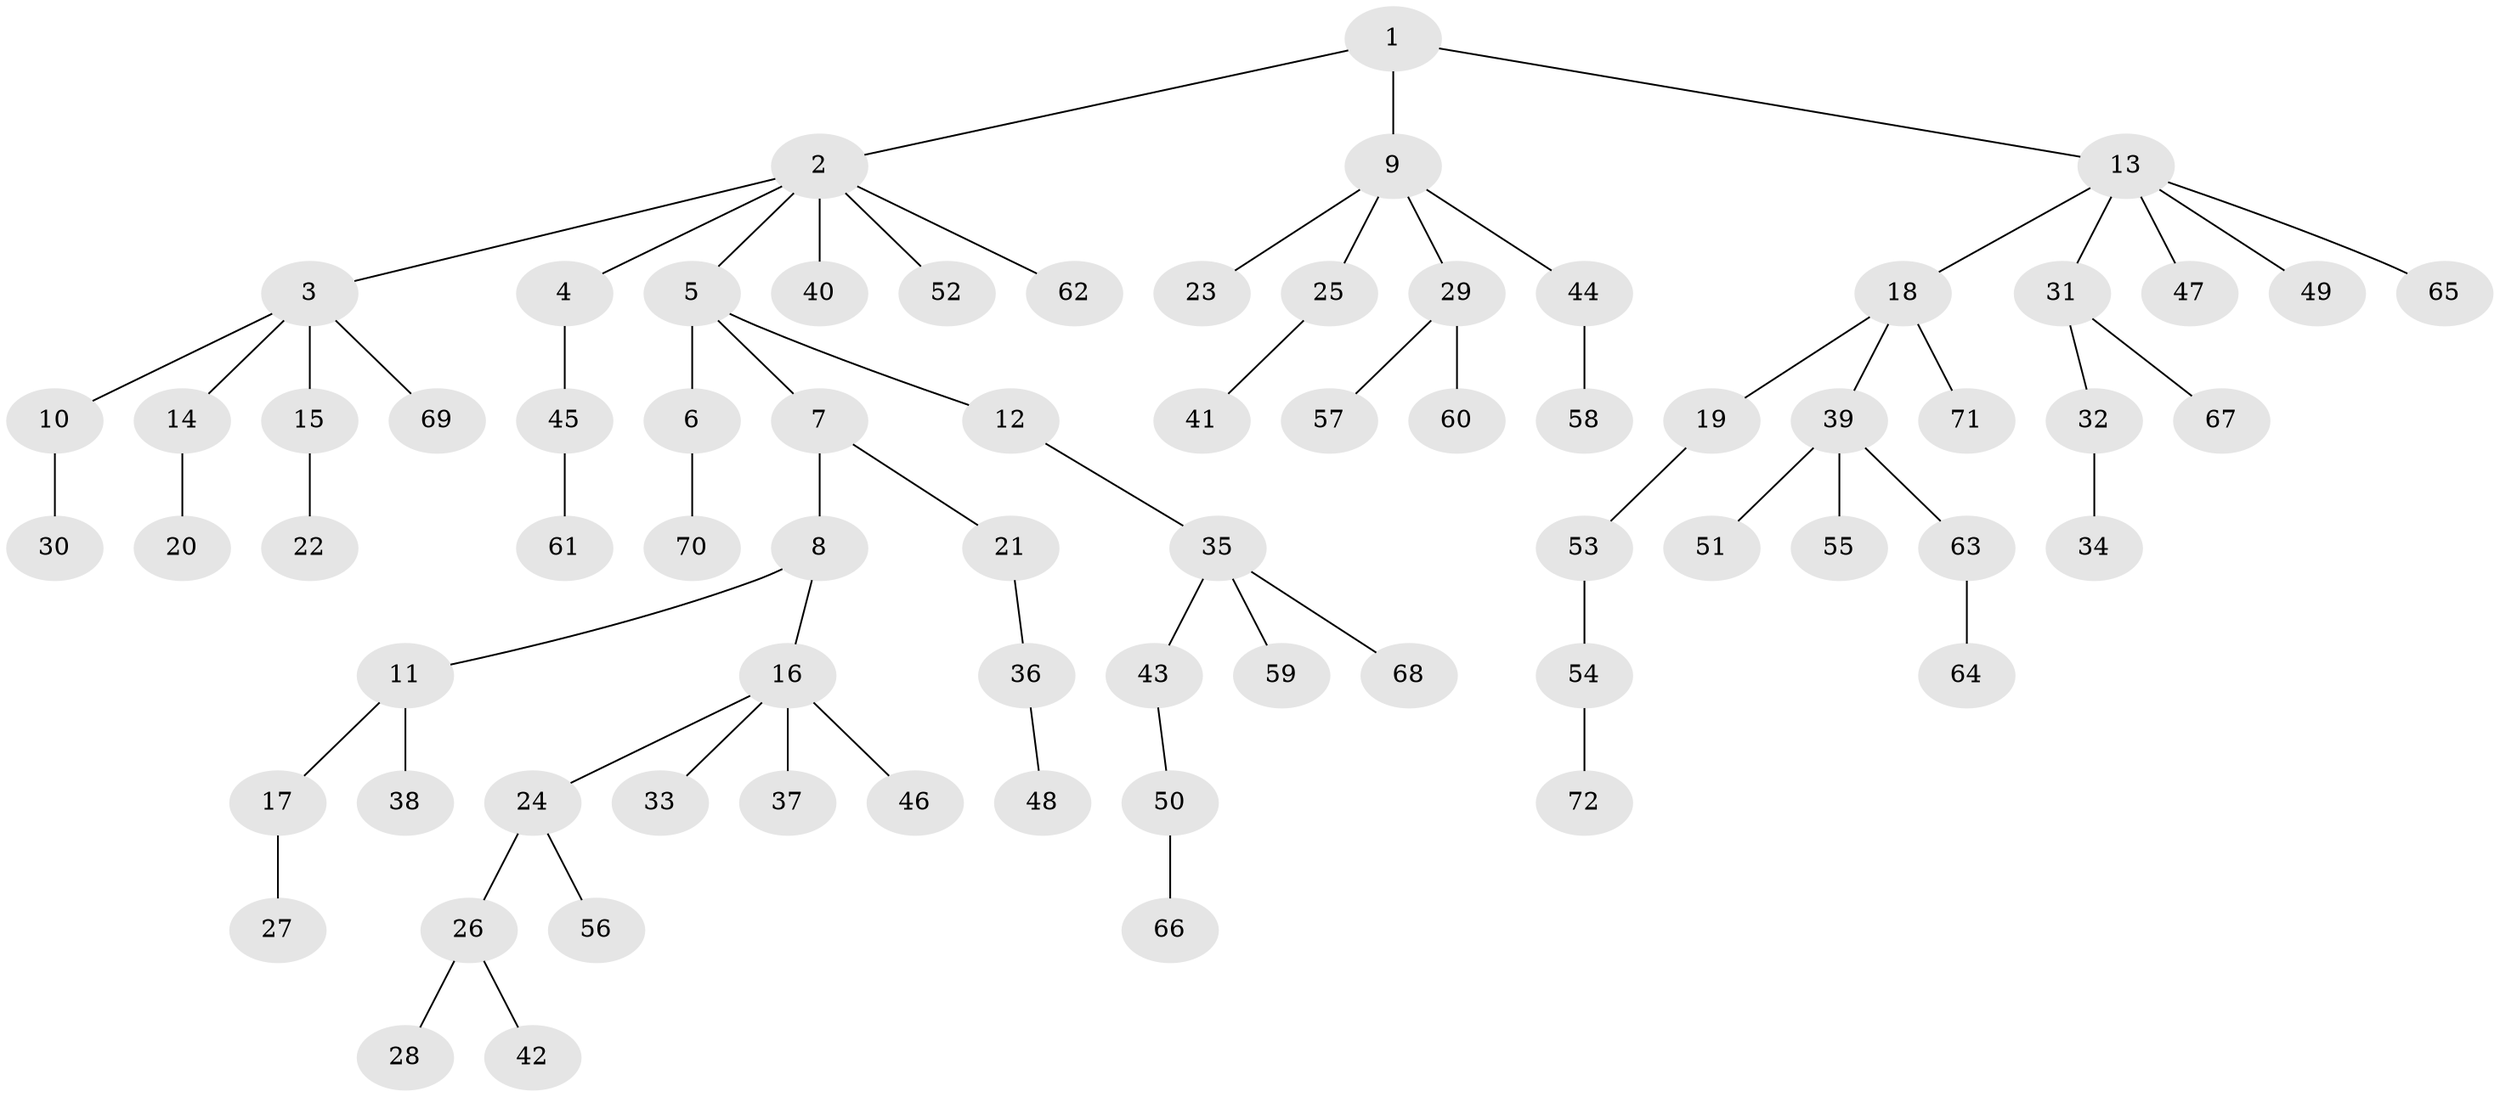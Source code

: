 // Generated by graph-tools (version 1.1) at 2025/02/03/09/25 03:02:27]
// undirected, 72 vertices, 71 edges
graph export_dot {
graph [start="1"]
  node [color=gray90,style=filled];
  1;
  2;
  3;
  4;
  5;
  6;
  7;
  8;
  9;
  10;
  11;
  12;
  13;
  14;
  15;
  16;
  17;
  18;
  19;
  20;
  21;
  22;
  23;
  24;
  25;
  26;
  27;
  28;
  29;
  30;
  31;
  32;
  33;
  34;
  35;
  36;
  37;
  38;
  39;
  40;
  41;
  42;
  43;
  44;
  45;
  46;
  47;
  48;
  49;
  50;
  51;
  52;
  53;
  54;
  55;
  56;
  57;
  58;
  59;
  60;
  61;
  62;
  63;
  64;
  65;
  66;
  67;
  68;
  69;
  70;
  71;
  72;
  1 -- 2;
  1 -- 9;
  1 -- 13;
  2 -- 3;
  2 -- 4;
  2 -- 5;
  2 -- 40;
  2 -- 52;
  2 -- 62;
  3 -- 10;
  3 -- 14;
  3 -- 15;
  3 -- 69;
  4 -- 45;
  5 -- 6;
  5 -- 7;
  5 -- 12;
  6 -- 70;
  7 -- 8;
  7 -- 21;
  8 -- 11;
  8 -- 16;
  9 -- 23;
  9 -- 25;
  9 -- 29;
  9 -- 44;
  10 -- 30;
  11 -- 17;
  11 -- 38;
  12 -- 35;
  13 -- 18;
  13 -- 31;
  13 -- 47;
  13 -- 49;
  13 -- 65;
  14 -- 20;
  15 -- 22;
  16 -- 24;
  16 -- 33;
  16 -- 37;
  16 -- 46;
  17 -- 27;
  18 -- 19;
  18 -- 39;
  18 -- 71;
  19 -- 53;
  21 -- 36;
  24 -- 26;
  24 -- 56;
  25 -- 41;
  26 -- 28;
  26 -- 42;
  29 -- 57;
  29 -- 60;
  31 -- 32;
  31 -- 67;
  32 -- 34;
  35 -- 43;
  35 -- 59;
  35 -- 68;
  36 -- 48;
  39 -- 51;
  39 -- 55;
  39 -- 63;
  43 -- 50;
  44 -- 58;
  45 -- 61;
  50 -- 66;
  53 -- 54;
  54 -- 72;
  63 -- 64;
}
